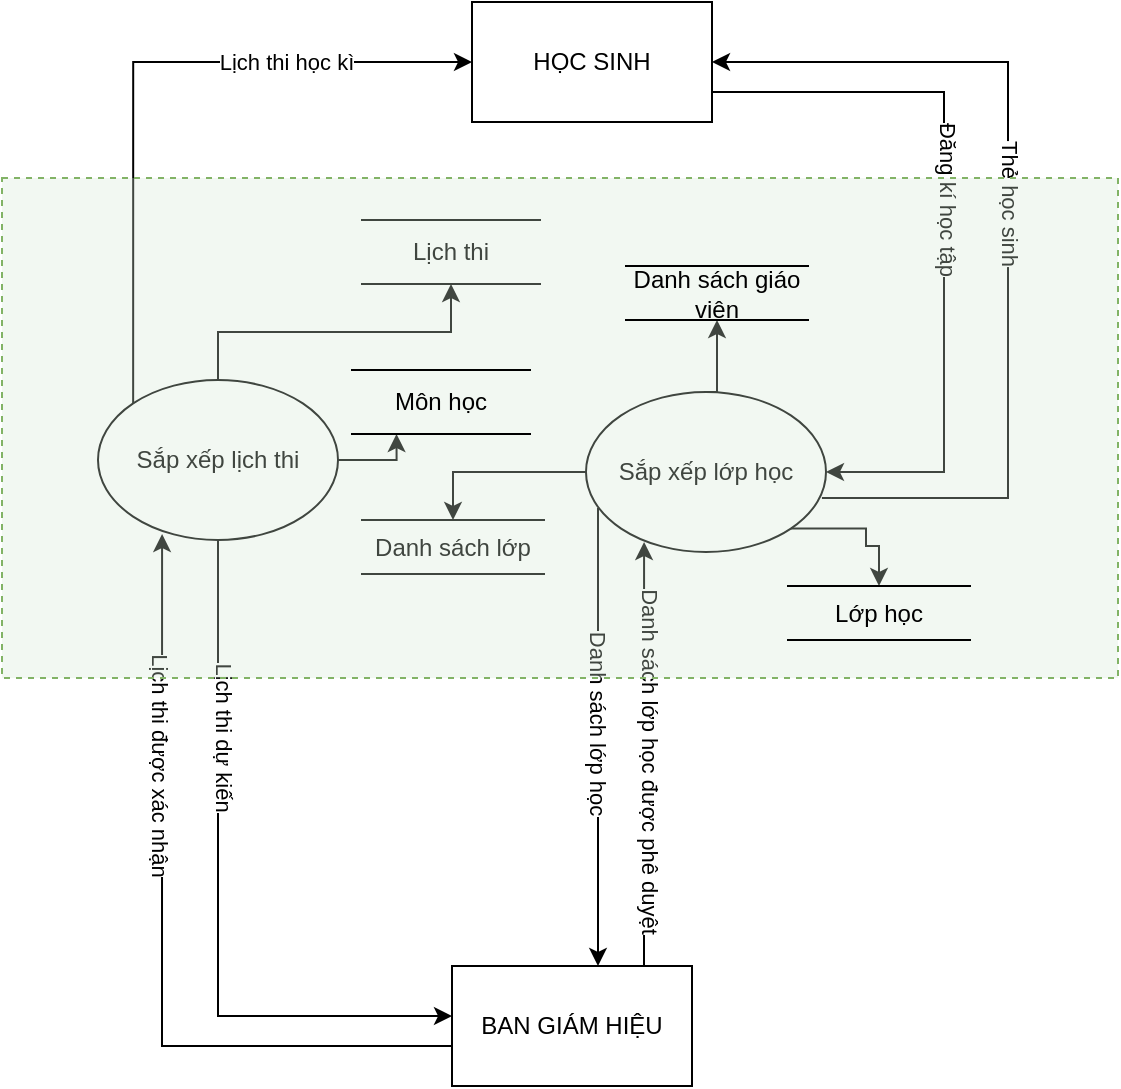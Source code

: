 <mxfile version="14.6.9" type="github">
  <diagram id="9bc5HynWW97KNLTAC6Zj" name="Page-1">
    <mxGraphModel dx="968" dy="539" grid="0" gridSize="10" guides="1" tooltips="1" connect="1" arrows="1" fold="1" page="1" pageScale="1" pageWidth="850" pageHeight="1100" background="#ffffff" math="0" shadow="0">
      <root>
        <mxCell id="0" />
        <mxCell id="1" parent="0" />
        <mxCell id="DaIMqEM_JUgA9F1qBchQ-1" style="edgeStyle=orthogonalEdgeStyle;rounded=0;orthogonalLoop=1;jettySize=auto;html=1;entryX=1;entryY=0.5;entryDx=0;entryDy=0;exitX=0.983;exitY=0.663;exitDx=0;exitDy=0;exitPerimeter=0;" parent="1" source="DaIMqEM_JUgA9F1qBchQ-39" target="DaIMqEM_JUgA9F1qBchQ-26" edge="1">
          <mxGeometry relative="1" as="geometry">
            <mxPoint x="654" y="41" as="sourcePoint" />
            <Array as="points">
              <mxPoint x="685" y="457" />
              <mxPoint x="685" y="239" />
            </Array>
          </mxGeometry>
        </mxCell>
        <mxCell id="DaIMqEM_JUgA9F1qBchQ-2" value="Thẻ học sinh" style="edgeLabel;html=1;align=center;verticalAlign=middle;resizable=0;points=[];rotation=90;" parent="DaIMqEM_JUgA9F1qBchQ-1" vertex="1" connectable="0">
          <mxGeometry x="0.05" y="-1" relative="1" as="geometry">
            <mxPoint as="offset" />
          </mxGeometry>
        </mxCell>
        <mxCell id="DaIMqEM_JUgA9F1qBchQ-3" style="edgeStyle=orthogonalEdgeStyle;rounded=0;orthogonalLoop=1;jettySize=auto;html=1;entryX=0;entryY=0.5;entryDx=0;entryDy=0;exitX=0;exitY=0;exitDx=0;exitDy=0;" parent="1" source="DaIMqEM_JUgA9F1qBchQ-48" target="DaIMqEM_JUgA9F1qBchQ-26" edge="1">
          <mxGeometry relative="1" as="geometry">
            <Array as="points">
              <mxPoint x="248" y="239" />
            </Array>
            <mxPoint x="721" y="48" as="sourcePoint" />
          </mxGeometry>
        </mxCell>
        <mxCell id="DaIMqEM_JUgA9F1qBchQ-4" value="Lịch thi học kì" style="edgeLabel;html=1;align=center;verticalAlign=middle;resizable=0;points=[];" parent="DaIMqEM_JUgA9F1qBchQ-3" vertex="1" connectable="0">
          <mxGeometry x="-0.137" y="-2" relative="1" as="geometry">
            <mxPoint x="74.4" y="-23.72" as="offset" />
          </mxGeometry>
        </mxCell>
        <mxCell id="DaIMqEM_JUgA9F1qBchQ-11" style="edgeStyle=orthogonalEdgeStyle;rounded=0;orthogonalLoop=1;jettySize=auto;html=1;align=right;exitX=0.05;exitY=0.725;exitDx=0;exitDy=0;exitPerimeter=0;" parent="1" source="DaIMqEM_JUgA9F1qBchQ-39" target="DaIMqEM_JUgA9F1qBchQ-41" edge="1">
          <mxGeometry relative="1" as="geometry">
            <Array as="points">
              <mxPoint x="480" y="642" />
              <mxPoint x="480" y="642" />
            </Array>
            <mxPoint x="505" y="477" as="sourcePoint" />
          </mxGeometry>
        </mxCell>
        <mxCell id="DaIMqEM_JUgA9F1qBchQ-12" value="Danh sách lớp học" style="edgeLabel;html=1;align=center;verticalAlign=middle;resizable=0;points=[];rotation=90;" parent="DaIMqEM_JUgA9F1qBchQ-11" vertex="1" connectable="0">
          <mxGeometry x="-0.067" relative="1" as="geometry">
            <mxPoint as="offset" />
          </mxGeometry>
        </mxCell>
        <mxCell id="DaIMqEM_JUgA9F1qBchQ-13" style="edgeStyle=orthogonalEdgeStyle;rounded=0;orthogonalLoop=1;jettySize=auto;html=1;align=right;exitX=0.5;exitY=1;exitDx=0;exitDy=0;" parent="1" source="DaIMqEM_JUgA9F1qBchQ-48" edge="1">
          <mxGeometry relative="1" as="geometry">
            <Array as="points">
              <mxPoint x="290" y="716" />
            </Array>
            <mxPoint x="159" y="35" as="sourcePoint" />
            <mxPoint x="407" y="716" as="targetPoint" />
          </mxGeometry>
        </mxCell>
        <mxCell id="DaIMqEM_JUgA9F1qBchQ-14" value="Lịch thi dự kiến" style="edgeLabel;html=1;align=center;verticalAlign=middle;resizable=0;points=[];rotation=90;" parent="DaIMqEM_JUgA9F1qBchQ-13" vertex="1" connectable="0">
          <mxGeometry x="0.111" y="-2" relative="1" as="geometry">
            <mxPoint x="5" y="-99" as="offset" />
          </mxGeometry>
        </mxCell>
        <mxCell id="DaIMqEM_JUgA9F1qBchQ-17" style="edgeStyle=orthogonalEdgeStyle;rounded=0;orthogonalLoop=1;jettySize=auto;html=1;align=right;entryX=0.242;entryY=0.938;entryDx=0;entryDy=0;entryPerimeter=0;" parent="1" source="DaIMqEM_JUgA9F1qBchQ-41" target="DaIMqEM_JUgA9F1qBchQ-39" edge="1">
          <mxGeometry relative="1" as="geometry">
            <Array as="points">
              <mxPoint x="503" y="587" />
              <mxPoint x="503" y="587" />
            </Array>
            <mxPoint x="26" y="671" as="targetPoint" />
          </mxGeometry>
        </mxCell>
        <mxCell id="DaIMqEM_JUgA9F1qBchQ-18" value="Danh sách lớp học được phê duyệt" style="edgeLabel;html=1;align=center;verticalAlign=middle;resizable=0;points=[];rotation=90;" parent="DaIMqEM_JUgA9F1qBchQ-17" vertex="1" connectable="0">
          <mxGeometry x="-0.075" y="2" relative="1" as="geometry">
            <mxPoint x="5" y="-5" as="offset" />
          </mxGeometry>
        </mxCell>
        <mxCell id="DaIMqEM_JUgA9F1qBchQ-19" style="edgeStyle=orthogonalEdgeStyle;rounded=0;orthogonalLoop=1;jettySize=auto;html=1;exitX=0;exitY=0.75;exitDx=0;exitDy=0;align=right;entryX=0.267;entryY=0.963;entryDx=0;entryDy=0;entryPerimeter=0;" parent="1" source="DaIMqEM_JUgA9F1qBchQ-41" target="DaIMqEM_JUgA9F1qBchQ-48" edge="1">
          <mxGeometry relative="1" as="geometry">
            <Array as="points">
              <mxPoint x="262" y="731" />
            </Array>
            <mxPoint x="131" y="36" as="targetPoint" />
          </mxGeometry>
        </mxCell>
        <mxCell id="DaIMqEM_JUgA9F1qBchQ-20" value="Lịch thi được xác nhận" style="edgeLabel;html=1;align=center;verticalAlign=middle;resizable=0;points=[];rotation=90;" parent="DaIMqEM_JUgA9F1qBchQ-19" vertex="1" connectable="0">
          <mxGeometry x="-0.079" relative="1" as="geometry">
            <mxPoint x="-1.01" y="-104" as="offset" />
          </mxGeometry>
        </mxCell>
        <mxCell id="DaIMqEM_JUgA9F1qBchQ-22" style="edgeStyle=orthogonalEdgeStyle;rounded=0;orthogonalLoop=1;jettySize=auto;html=1;exitX=1;exitY=0.75;exitDx=0;exitDy=0;entryX=1;entryY=0.5;entryDx=0;entryDy=0;" parent="1" source="DaIMqEM_JUgA9F1qBchQ-26" target="DaIMqEM_JUgA9F1qBchQ-39" edge="1">
          <mxGeometry relative="1" as="geometry">
            <Array as="points">
              <mxPoint x="653" y="254" />
              <mxPoint x="653" y="444" />
            </Array>
            <mxPoint x="586" y="39" as="targetPoint" />
          </mxGeometry>
        </mxCell>
        <mxCell id="DaIMqEM_JUgA9F1qBchQ-23" value="Đăng kí học tập" style="edgeLabel;html=1;align=center;verticalAlign=middle;resizable=0;points=[];rotation=90;" parent="DaIMqEM_JUgA9F1qBchQ-22" vertex="1" connectable="0">
          <mxGeometry x="-0.073" y="2" relative="1" as="geometry">
            <mxPoint as="offset" />
          </mxGeometry>
        </mxCell>
        <mxCell id="DaIMqEM_JUgA9F1qBchQ-26" value="HỌC SINH" style="rounded=0;whiteSpace=wrap;html=1;" parent="1" vertex="1">
          <mxGeometry x="417" y="209" width="120" height="60" as="geometry" />
        </mxCell>
        <mxCell id="DaIMqEM_JUgA9F1qBchQ-37" style="edgeStyle=orthogonalEdgeStyle;rounded=0;orthogonalLoop=1;jettySize=auto;html=1;exitX=0;exitY=0.5;exitDx=0;exitDy=0;entryX=0.5;entryY=0;entryDx=0;entryDy=0;" parent="1" source="DaIMqEM_JUgA9F1qBchQ-39" target="DaIMqEM_JUgA9F1qBchQ-44" edge="1">
          <mxGeometry relative="1" as="geometry">
            <Array as="points">
              <mxPoint x="408" y="444" />
            </Array>
          </mxGeometry>
        </mxCell>
        <mxCell id="DaIMqEM_JUgA9F1qBchQ-38" style="edgeStyle=orthogonalEdgeStyle;rounded=0;orthogonalLoop=1;jettySize=auto;html=1;exitX=0.5;exitY=0;exitDx=0;exitDy=0;entryX=0.5;entryY=1;entryDx=0;entryDy=0;" parent="1" source="DaIMqEM_JUgA9F1qBchQ-48" target="DaIMqEM_JUgA9F1qBchQ-43" edge="1">
          <mxGeometry relative="1" as="geometry" />
        </mxCell>
        <mxCell id="lcXxIy1TSJ2TYwvzFeSi-4" style="edgeStyle=orthogonalEdgeStyle;rounded=0;orthogonalLoop=1;jettySize=auto;html=1;exitX=0.5;exitY=0;exitDx=0;exitDy=0;entryX=0.5;entryY=1;entryDx=0;entryDy=0;" parent="1" source="DaIMqEM_JUgA9F1qBchQ-39" target="lcXxIy1TSJ2TYwvzFeSi-3" edge="1">
          <mxGeometry relative="1" as="geometry" />
        </mxCell>
        <mxCell id="duTypEZ2oNPXUYQSm39F-4" style="edgeStyle=orthogonalEdgeStyle;rounded=0;orthogonalLoop=1;jettySize=auto;html=1;exitX=1;exitY=1;exitDx=0;exitDy=0;entryX=0.5;entryY=0;entryDx=0;entryDy=0;" edge="1" parent="1" source="DaIMqEM_JUgA9F1qBchQ-39" target="duTypEZ2oNPXUYQSm39F-3">
          <mxGeometry relative="1" as="geometry">
            <Array as="points">
              <mxPoint x="614" y="472" />
              <mxPoint x="614" y="481" />
              <mxPoint x="621" y="481" />
            </Array>
          </mxGeometry>
        </mxCell>
        <mxCell id="DaIMqEM_JUgA9F1qBchQ-39" value="Sắp xếp lớp học" style="ellipse;whiteSpace=wrap;html=1;" parent="1" vertex="1">
          <mxGeometry x="474" y="404" width="120" height="80" as="geometry" />
        </mxCell>
        <mxCell id="DaIMqEM_JUgA9F1qBchQ-41" value="BAN GIÁM HIỆU" style="rounded=0;whiteSpace=wrap;html=1;" parent="1" vertex="1">
          <mxGeometry x="407" y="691" width="120" height="60" as="geometry" />
        </mxCell>
        <mxCell id="DaIMqEM_JUgA9F1qBchQ-43" value="Lịch thi" style="shape=partialRectangle;whiteSpace=wrap;html=1;left=0;right=0;fillColor=none;rounded=0;shadow=0;glass=0;sketch=0;" parent="1" vertex="1">
          <mxGeometry x="362" y="318" width="89" height="32" as="geometry" />
        </mxCell>
        <mxCell id="DaIMqEM_JUgA9F1qBchQ-44" value="Danh sách lớp" style="shape=partialRectangle;whiteSpace=wrap;html=1;left=0;right=0;fillColor=none;rounded=0;shadow=0;glass=0;sketch=0;" parent="1" vertex="1">
          <mxGeometry x="362" y="468" width="91" height="27" as="geometry" />
        </mxCell>
        <mxCell id="duTypEZ2oNPXUYQSm39F-2" style="edgeStyle=orthogonalEdgeStyle;rounded=0;orthogonalLoop=1;jettySize=auto;html=1;exitX=1;exitY=0.5;exitDx=0;exitDy=0;entryX=0.25;entryY=1;entryDx=0;entryDy=0;" edge="1" parent="1" source="DaIMqEM_JUgA9F1qBchQ-48" target="duTypEZ2oNPXUYQSm39F-1">
          <mxGeometry relative="1" as="geometry" />
        </mxCell>
        <mxCell id="DaIMqEM_JUgA9F1qBchQ-48" value="Sắp xếp lịch thi" style="ellipse;whiteSpace=wrap;html=1;" parent="1" vertex="1">
          <mxGeometry x="230" y="398" width="120" height="80" as="geometry" />
        </mxCell>
        <mxCell id="DaIMqEM_JUgA9F1qBchQ-49" value="" style="rounded=0;whiteSpace=wrap;html=1;fillColor=#d5e8d4;strokeColor=#82b366;dashed=1;fillOpacity=30;" parent="1" vertex="1">
          <mxGeometry x="182" y="297" width="558" height="250" as="geometry" />
        </mxCell>
        <mxCell id="lcXxIy1TSJ2TYwvzFeSi-3" value="Danh sách giáo viên" style="shape=partialRectangle;whiteSpace=wrap;html=1;left=0;right=0;fillColor=none;rounded=0;shadow=0;glass=0;sketch=0;" parent="1" vertex="1">
          <mxGeometry x="494" y="341" width="91" height="27" as="geometry" />
        </mxCell>
        <mxCell id="duTypEZ2oNPXUYQSm39F-1" value="Môn học" style="shape=partialRectangle;whiteSpace=wrap;html=1;left=0;right=0;fillColor=none;rounded=0;shadow=0;glass=0;sketch=0;" vertex="1" parent="1">
          <mxGeometry x="357" y="393" width="89" height="32" as="geometry" />
        </mxCell>
        <mxCell id="duTypEZ2oNPXUYQSm39F-3" value="Lớp học" style="shape=partialRectangle;whiteSpace=wrap;html=1;left=0;right=0;fillColor=none;rounded=0;shadow=0;glass=0;sketch=0;" vertex="1" parent="1">
          <mxGeometry x="575" y="501" width="91" height="27" as="geometry" />
        </mxCell>
      </root>
    </mxGraphModel>
  </diagram>
</mxfile>
